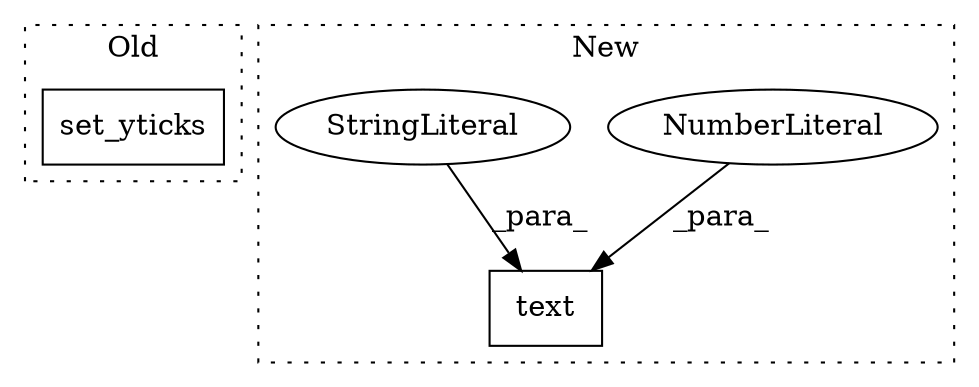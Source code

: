 digraph G {
subgraph cluster0 {
1 [label="set_yticks" a="32" s="13940,13962" l="11,1" shape="box"];
label = "Old";
style="dotted";
}
subgraph cluster1 {
2 [label="text" a="32" s="13236,13306" l="5,1" shape="box"];
3 [label="NumberLiteral" a="34" s="13261" l="3" shape="ellipse"];
4 [label="StringLiteral" a="45" s="13291" l="8" shape="ellipse"];
label = "New";
style="dotted";
}
3 -> 2 [label="_para_"];
4 -> 2 [label="_para_"];
}